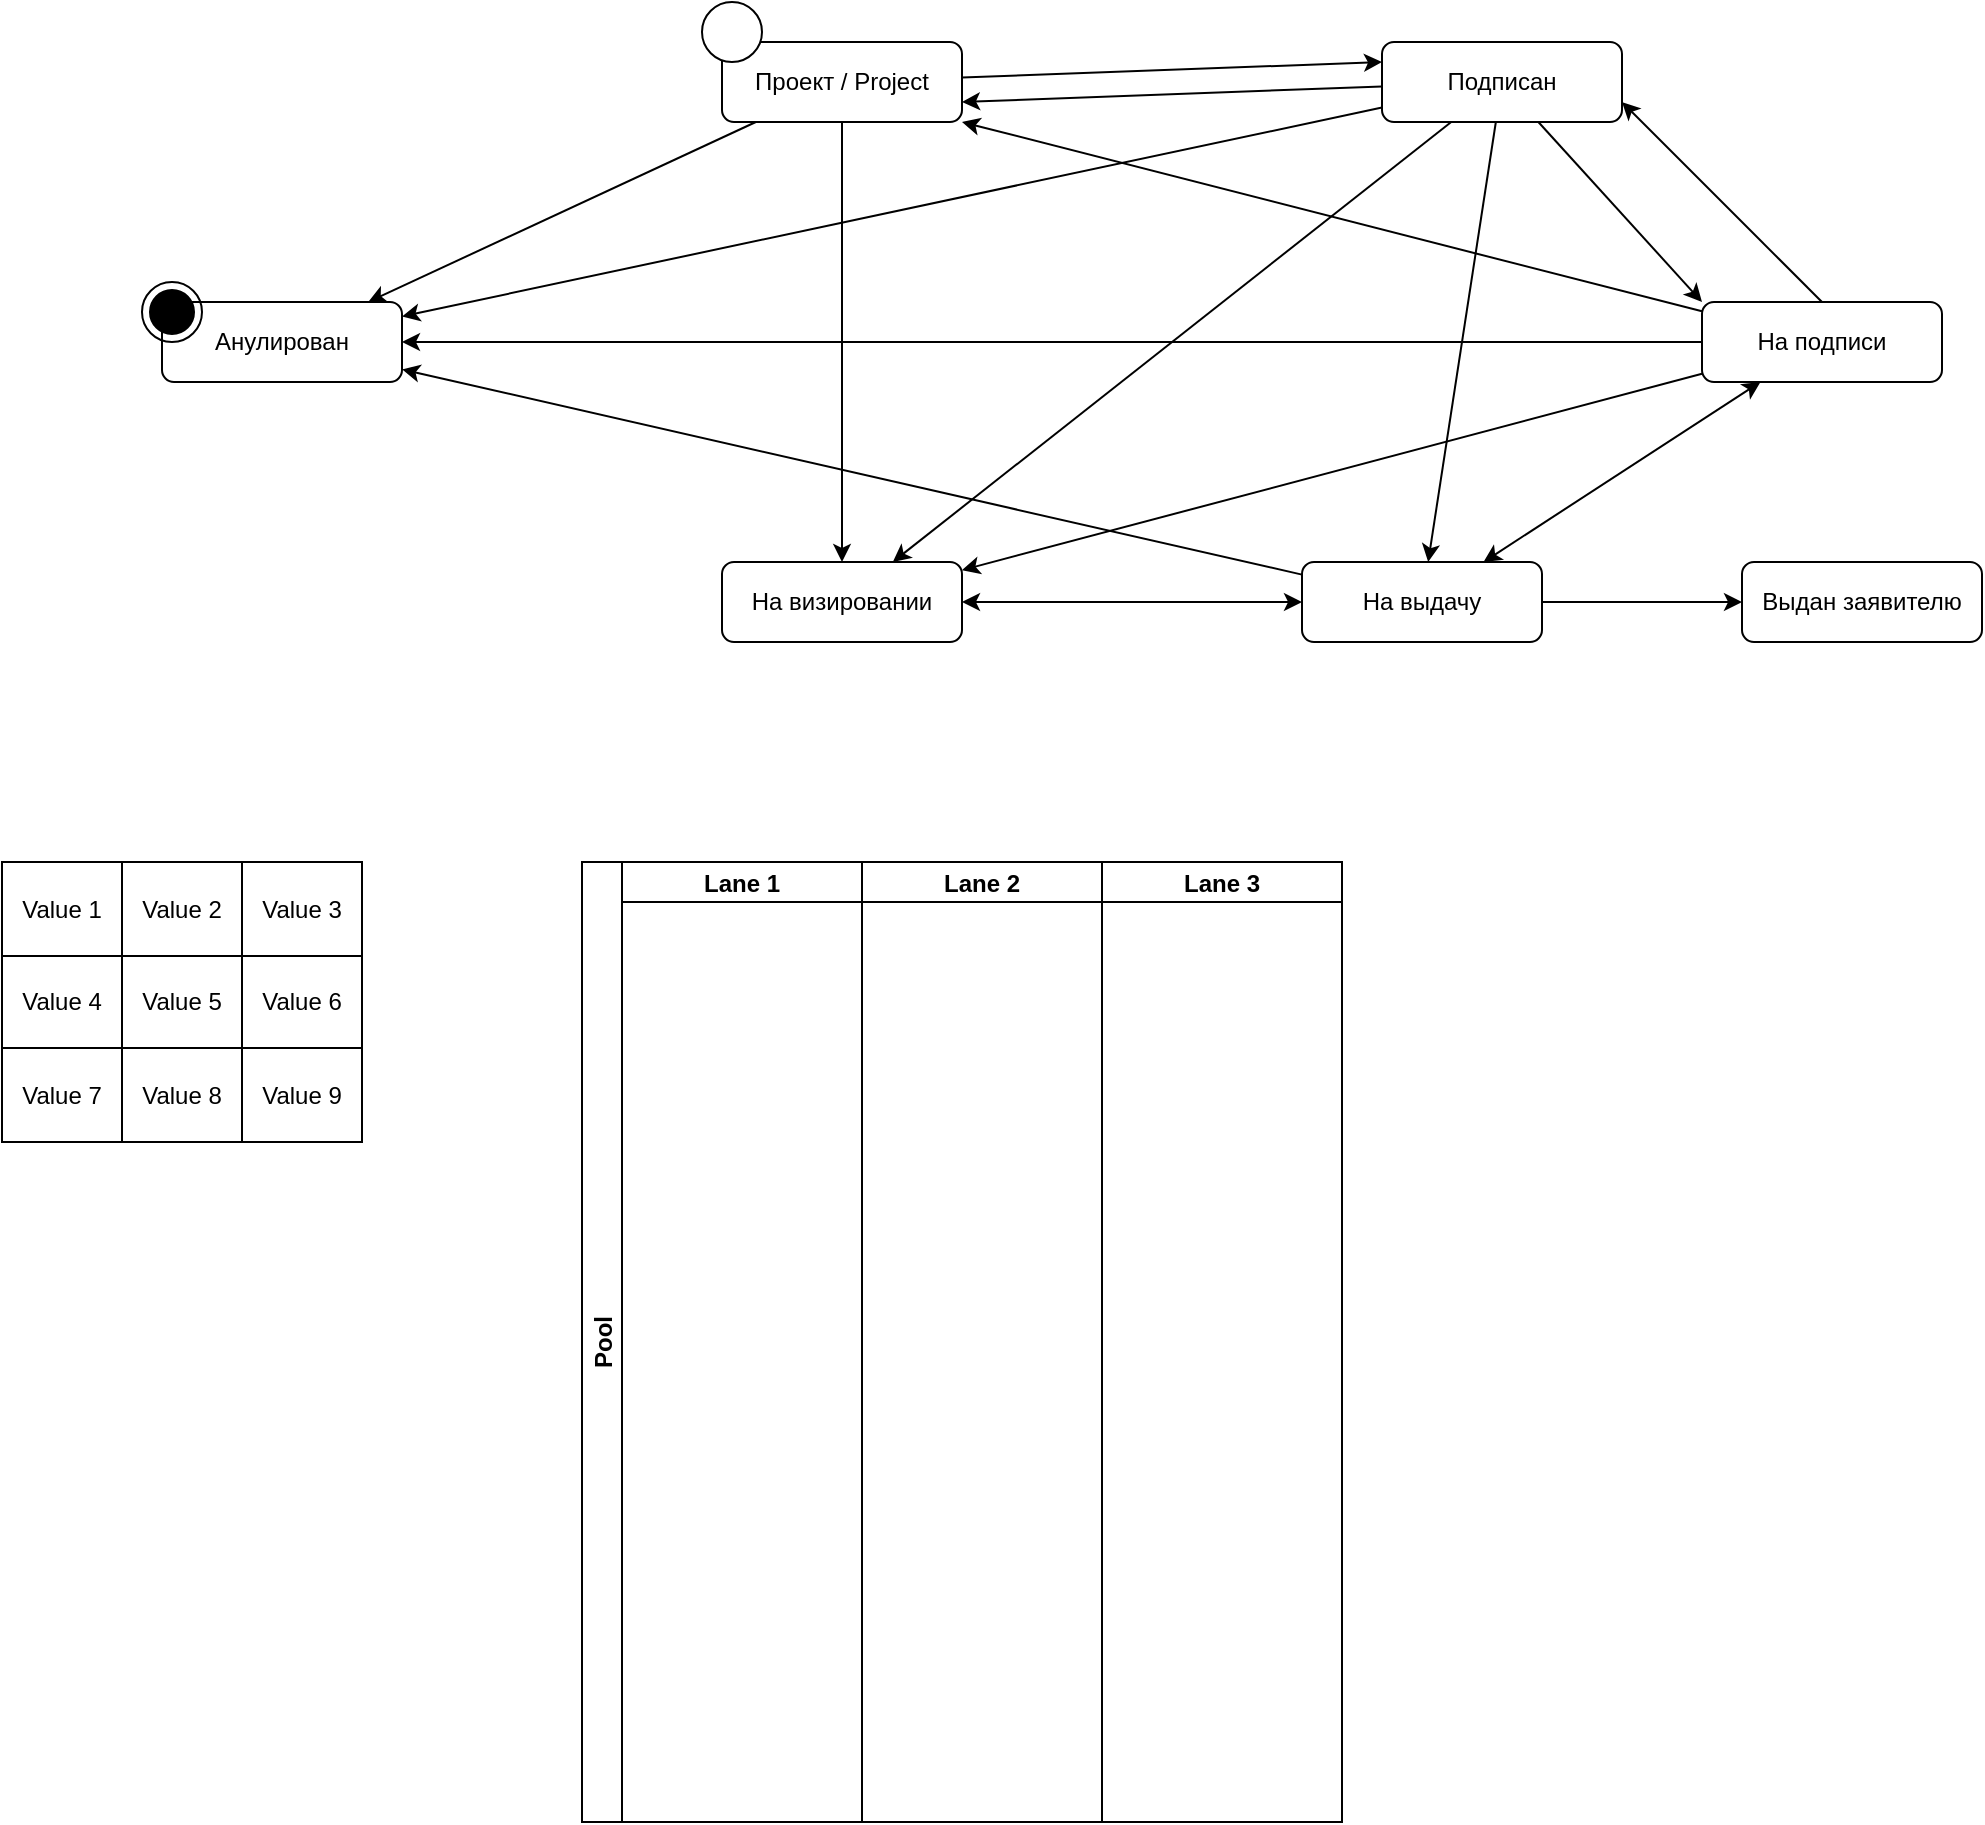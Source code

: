 <mxfile version="20.5.3" type="github">
  <diagram id="6t-SUhszLYXBvOoJD4xG" name="Страница 1">
    <mxGraphModel dx="1022" dy="630" grid="1" gridSize="10" guides="1" tooltips="1" connect="1" arrows="1" fold="1" page="1" pageScale="1" pageWidth="827" pageHeight="1169" math="0" shadow="0">
      <root>
        <mxCell id="0" />
        <mxCell id="1" parent="0" />
        <mxCell id="ODBvolYmN83fNnhT-kPj-5" style="rounded=0;orthogonalLoop=1;jettySize=auto;html=1;" edge="1" parent="1" source="ODBvolYmN83fNnhT-kPj-1" target="ODBvolYmN83fNnhT-kPj-2">
          <mxGeometry relative="1" as="geometry" />
        </mxCell>
        <mxCell id="ODBvolYmN83fNnhT-kPj-6" style="edgeStyle=none;rounded=0;orthogonalLoop=1;jettySize=auto;html=1;" edge="1" parent="1" source="ODBvolYmN83fNnhT-kPj-1" target="ODBvolYmN83fNnhT-kPj-3">
          <mxGeometry relative="1" as="geometry" />
        </mxCell>
        <mxCell id="ODBvolYmN83fNnhT-kPj-7" style="edgeStyle=none;rounded=0;orthogonalLoop=1;jettySize=auto;html=1;entryX=0;entryY=0.25;entryDx=0;entryDy=0;" edge="1" parent="1" source="ODBvolYmN83fNnhT-kPj-1" target="ODBvolYmN83fNnhT-kPj-4">
          <mxGeometry relative="1" as="geometry" />
        </mxCell>
        <mxCell id="ODBvolYmN83fNnhT-kPj-1" value="Проект / Project" style="rounded=1;whiteSpace=wrap;html=1;" vertex="1" parent="1">
          <mxGeometry x="370" y="120" width="120" height="40" as="geometry" />
        </mxCell>
        <mxCell id="ODBvolYmN83fNnhT-kPj-2" value="Анулирован" style="rounded=1;whiteSpace=wrap;html=1;" vertex="1" parent="1">
          <mxGeometry x="90" y="250" width="120" height="40" as="geometry" />
        </mxCell>
        <mxCell id="ODBvolYmN83fNnhT-kPj-3" value="На визировании" style="rounded=1;whiteSpace=wrap;html=1;" vertex="1" parent="1">
          <mxGeometry x="370" y="380" width="120" height="40" as="geometry" />
        </mxCell>
        <mxCell id="ODBvolYmN83fNnhT-kPj-9" style="edgeStyle=none;rounded=0;orthogonalLoop=1;jettySize=auto;html=1;" edge="1" parent="1" source="ODBvolYmN83fNnhT-kPj-4" target="ODBvolYmN83fNnhT-kPj-3">
          <mxGeometry relative="1" as="geometry" />
        </mxCell>
        <mxCell id="ODBvolYmN83fNnhT-kPj-10" style="edgeStyle=none;rounded=0;orthogonalLoop=1;jettySize=auto;html=1;" edge="1" parent="1" source="ODBvolYmN83fNnhT-kPj-4" target="ODBvolYmN83fNnhT-kPj-2">
          <mxGeometry relative="1" as="geometry" />
        </mxCell>
        <mxCell id="ODBvolYmN83fNnhT-kPj-34" style="edgeStyle=none;rounded=0;orthogonalLoop=1;jettySize=auto;html=1;" edge="1" parent="1" source="ODBvolYmN83fNnhT-kPj-4" target="ODBvolYmN83fNnhT-kPj-33">
          <mxGeometry relative="1" as="geometry" />
        </mxCell>
        <mxCell id="ODBvolYmN83fNnhT-kPj-36" style="edgeStyle=none;rounded=0;orthogonalLoop=1;jettySize=auto;html=1;entryX=0;entryY=0;entryDx=0;entryDy=0;" edge="1" parent="1" source="ODBvolYmN83fNnhT-kPj-4" target="ODBvolYmN83fNnhT-kPj-35">
          <mxGeometry relative="1" as="geometry" />
        </mxCell>
        <mxCell id="ODBvolYmN83fNnhT-kPj-37" style="edgeStyle=none;rounded=0;orthogonalLoop=1;jettySize=auto;html=1;entryX=1;entryY=0.75;entryDx=0;entryDy=0;" edge="1" parent="1" source="ODBvolYmN83fNnhT-kPj-4" target="ODBvolYmN83fNnhT-kPj-1">
          <mxGeometry relative="1" as="geometry" />
        </mxCell>
        <mxCell id="ODBvolYmN83fNnhT-kPj-4" value="Подписан" style="rounded=1;whiteSpace=wrap;html=1;" vertex="1" parent="1">
          <mxGeometry x="700" y="120" width="120" height="40" as="geometry" />
        </mxCell>
        <mxCell id="ODBvolYmN83fNnhT-kPj-12" value="" style="ellipse;html=1;shape=endState;fillColor=strokeColor;" vertex="1" parent="1">
          <mxGeometry x="80" y="240" width="30" height="30" as="geometry" />
        </mxCell>
        <mxCell id="ODBvolYmN83fNnhT-kPj-13" value="" style="shape=ellipse;html=1;dashed=0;whitespace=wrap;aspect=fixed;perimeter=ellipsePerimeter;" vertex="1" parent="1">
          <mxGeometry x="360" y="100" width="30" height="30" as="geometry" />
        </mxCell>
        <mxCell id="ODBvolYmN83fNnhT-kPj-15" value="" style="childLayout=tableLayout;recursiveResize=0;shadow=0;fillColor=none;" vertex="1" parent="1">
          <mxGeometry x="10" y="530" width="180" height="140" as="geometry" />
        </mxCell>
        <mxCell id="ODBvolYmN83fNnhT-kPj-16" value="" style="shape=tableRow;horizontal=0;startSize=0;swimlaneHead=0;swimlaneBody=0;top=0;left=0;bottom=0;right=0;dropTarget=0;collapsible=0;recursiveResize=0;expand=0;fontStyle=0;fillColor=none;strokeColor=inherit;" vertex="1" parent="ODBvolYmN83fNnhT-kPj-15">
          <mxGeometry width="180" height="47" as="geometry" />
        </mxCell>
        <mxCell id="ODBvolYmN83fNnhT-kPj-17" value="Value 1" style="connectable=0;recursiveResize=0;strokeColor=inherit;fillColor=none;align=center;whiteSpace=wrap;html=1;" vertex="1" parent="ODBvolYmN83fNnhT-kPj-16">
          <mxGeometry width="60" height="47" as="geometry">
            <mxRectangle width="60" height="47" as="alternateBounds" />
          </mxGeometry>
        </mxCell>
        <mxCell id="ODBvolYmN83fNnhT-kPj-18" value="Value 2" style="connectable=0;recursiveResize=0;strokeColor=inherit;fillColor=none;align=center;whiteSpace=wrap;html=1;" vertex="1" parent="ODBvolYmN83fNnhT-kPj-16">
          <mxGeometry x="60" width="60" height="47" as="geometry">
            <mxRectangle width="60" height="47" as="alternateBounds" />
          </mxGeometry>
        </mxCell>
        <mxCell id="ODBvolYmN83fNnhT-kPj-19" value="Value 3" style="connectable=0;recursiveResize=0;strokeColor=inherit;fillColor=none;align=center;whiteSpace=wrap;html=1;" vertex="1" parent="ODBvolYmN83fNnhT-kPj-16">
          <mxGeometry x="120" width="60" height="47" as="geometry">
            <mxRectangle width="60" height="47" as="alternateBounds" />
          </mxGeometry>
        </mxCell>
        <mxCell id="ODBvolYmN83fNnhT-kPj-20" style="shape=tableRow;horizontal=0;startSize=0;swimlaneHead=0;swimlaneBody=0;top=0;left=0;bottom=0;right=0;dropTarget=0;collapsible=0;recursiveResize=0;expand=0;fontStyle=0;fillColor=none;strokeColor=inherit;" vertex="1" parent="ODBvolYmN83fNnhT-kPj-15">
          <mxGeometry y="47" width="180" height="46" as="geometry" />
        </mxCell>
        <mxCell id="ODBvolYmN83fNnhT-kPj-21" value="Value 4" style="connectable=0;recursiveResize=0;strokeColor=inherit;fillColor=none;align=center;whiteSpace=wrap;html=1;" vertex="1" parent="ODBvolYmN83fNnhT-kPj-20">
          <mxGeometry width="60" height="46" as="geometry">
            <mxRectangle width="60" height="46" as="alternateBounds" />
          </mxGeometry>
        </mxCell>
        <mxCell id="ODBvolYmN83fNnhT-kPj-22" value="Value 5" style="connectable=0;recursiveResize=0;strokeColor=inherit;fillColor=none;align=center;whiteSpace=wrap;html=1;" vertex="1" parent="ODBvolYmN83fNnhT-kPj-20">
          <mxGeometry x="60" width="60" height="46" as="geometry">
            <mxRectangle width="60" height="46" as="alternateBounds" />
          </mxGeometry>
        </mxCell>
        <mxCell id="ODBvolYmN83fNnhT-kPj-23" value="Value 6" style="connectable=0;recursiveResize=0;strokeColor=inherit;fillColor=none;align=center;whiteSpace=wrap;html=1;" vertex="1" parent="ODBvolYmN83fNnhT-kPj-20">
          <mxGeometry x="120" width="60" height="46" as="geometry">
            <mxRectangle width="60" height="46" as="alternateBounds" />
          </mxGeometry>
        </mxCell>
        <mxCell id="ODBvolYmN83fNnhT-kPj-24" style="shape=tableRow;horizontal=0;startSize=0;swimlaneHead=0;swimlaneBody=0;top=0;left=0;bottom=0;right=0;dropTarget=0;collapsible=0;recursiveResize=0;expand=0;fontStyle=0;fillColor=none;strokeColor=inherit;" vertex="1" parent="ODBvolYmN83fNnhT-kPj-15">
          <mxGeometry y="93" width="180" height="47" as="geometry" />
        </mxCell>
        <mxCell id="ODBvolYmN83fNnhT-kPj-25" value="Value 7" style="connectable=0;recursiveResize=0;strokeColor=inherit;fillColor=none;align=center;whiteSpace=wrap;html=1;" vertex="1" parent="ODBvolYmN83fNnhT-kPj-24">
          <mxGeometry width="60" height="47" as="geometry">
            <mxRectangle width="60" height="47" as="alternateBounds" />
          </mxGeometry>
        </mxCell>
        <mxCell id="ODBvolYmN83fNnhT-kPj-26" value="Value 8" style="connectable=0;recursiveResize=0;strokeColor=inherit;fillColor=none;align=center;whiteSpace=wrap;html=1;" vertex="1" parent="ODBvolYmN83fNnhT-kPj-24">
          <mxGeometry x="60" width="60" height="47" as="geometry">
            <mxRectangle width="60" height="47" as="alternateBounds" />
          </mxGeometry>
        </mxCell>
        <mxCell id="ODBvolYmN83fNnhT-kPj-27" value="Value 9" style="connectable=0;recursiveResize=0;strokeColor=inherit;fillColor=none;align=center;whiteSpace=wrap;html=1;" vertex="1" parent="ODBvolYmN83fNnhT-kPj-24">
          <mxGeometry x="120" width="60" height="47" as="geometry">
            <mxRectangle width="60" height="47" as="alternateBounds" />
          </mxGeometry>
        </mxCell>
        <mxCell id="ODBvolYmN83fNnhT-kPj-29" value="Pool" style="swimlane;childLayout=stackLayout;resizeParent=1;resizeParentMax=0;startSize=20;horizontal=0;horizontalStack=1;" vertex="1" parent="1">
          <mxGeometry x="300" y="530" width="380" height="480" as="geometry" />
        </mxCell>
        <mxCell id="ODBvolYmN83fNnhT-kPj-30" value="Lane 1" style="swimlane;startSize=20;" vertex="1" parent="ODBvolYmN83fNnhT-kPj-29">
          <mxGeometry x="20" width="120" height="480" as="geometry" />
        </mxCell>
        <mxCell id="ODBvolYmN83fNnhT-kPj-31" value="Lane 2" style="swimlane;startSize=20;" vertex="1" parent="ODBvolYmN83fNnhT-kPj-29">
          <mxGeometry x="140" width="120" height="480" as="geometry" />
        </mxCell>
        <mxCell id="ODBvolYmN83fNnhT-kPj-32" value="Lane 3" style="swimlane;startSize=20;" vertex="1" parent="ODBvolYmN83fNnhT-kPj-29">
          <mxGeometry x="260" width="120" height="480" as="geometry" />
        </mxCell>
        <mxCell id="ODBvolYmN83fNnhT-kPj-42" style="edgeStyle=none;rounded=0;orthogonalLoop=1;jettySize=auto;html=1;" edge="1" parent="1" source="ODBvolYmN83fNnhT-kPj-33" target="ODBvolYmN83fNnhT-kPj-2">
          <mxGeometry relative="1" as="geometry" />
        </mxCell>
        <mxCell id="ODBvolYmN83fNnhT-kPj-44" style="edgeStyle=none;rounded=0;orthogonalLoop=1;jettySize=auto;html=1;" edge="1" parent="1" source="ODBvolYmN83fNnhT-kPj-33" target="ODBvolYmN83fNnhT-kPj-43">
          <mxGeometry relative="1" as="geometry" />
        </mxCell>
        <mxCell id="ODBvolYmN83fNnhT-kPj-45" style="edgeStyle=none;rounded=0;orthogonalLoop=1;jettySize=auto;html=1;startArrow=classic;startFill=1;" edge="1" parent="1" source="ODBvolYmN83fNnhT-kPj-33" target="ODBvolYmN83fNnhT-kPj-3">
          <mxGeometry relative="1" as="geometry" />
        </mxCell>
        <mxCell id="ODBvolYmN83fNnhT-kPj-46" style="edgeStyle=none;rounded=0;orthogonalLoop=1;jettySize=auto;html=1;startArrow=classic;startFill=1;" edge="1" parent="1" source="ODBvolYmN83fNnhT-kPj-33" target="ODBvolYmN83fNnhT-kPj-35">
          <mxGeometry relative="1" as="geometry" />
        </mxCell>
        <mxCell id="ODBvolYmN83fNnhT-kPj-33" value="На выдачу" style="rounded=1;whiteSpace=wrap;html=1;" vertex="1" parent="1">
          <mxGeometry x="660" y="380" width="120" height="40" as="geometry" />
        </mxCell>
        <mxCell id="ODBvolYmN83fNnhT-kPj-38" style="edgeStyle=none;rounded=0;orthogonalLoop=1;jettySize=auto;html=1;" edge="1" parent="1" source="ODBvolYmN83fNnhT-kPj-35" target="ODBvolYmN83fNnhT-kPj-2">
          <mxGeometry relative="1" as="geometry" />
        </mxCell>
        <mxCell id="ODBvolYmN83fNnhT-kPj-39" style="edgeStyle=none;rounded=0;orthogonalLoop=1;jettySize=auto;html=1;" edge="1" parent="1" source="ODBvolYmN83fNnhT-kPj-35" target="ODBvolYmN83fNnhT-kPj-3">
          <mxGeometry relative="1" as="geometry" />
        </mxCell>
        <mxCell id="ODBvolYmN83fNnhT-kPj-40" style="edgeStyle=none;rounded=0;orthogonalLoop=1;jettySize=auto;html=1;entryX=1;entryY=0.75;entryDx=0;entryDy=0;exitX=0.5;exitY=0;exitDx=0;exitDy=0;" edge="1" parent="1" source="ODBvolYmN83fNnhT-kPj-35" target="ODBvolYmN83fNnhT-kPj-4">
          <mxGeometry relative="1" as="geometry" />
        </mxCell>
        <mxCell id="ODBvolYmN83fNnhT-kPj-41" style="edgeStyle=none;rounded=0;orthogonalLoop=1;jettySize=auto;html=1;entryX=1;entryY=1;entryDx=0;entryDy=0;" edge="1" parent="1" source="ODBvolYmN83fNnhT-kPj-35" target="ODBvolYmN83fNnhT-kPj-1">
          <mxGeometry relative="1" as="geometry" />
        </mxCell>
        <mxCell id="ODBvolYmN83fNnhT-kPj-35" value="На подписи" style="rounded=1;whiteSpace=wrap;html=1;" vertex="1" parent="1">
          <mxGeometry x="860" y="250" width="120" height="40" as="geometry" />
        </mxCell>
        <mxCell id="ODBvolYmN83fNnhT-kPj-43" value="Выдан заявителю" style="rounded=1;whiteSpace=wrap;html=1;" vertex="1" parent="1">
          <mxGeometry x="880" y="380" width="120" height="40" as="geometry" />
        </mxCell>
      </root>
    </mxGraphModel>
  </diagram>
</mxfile>
